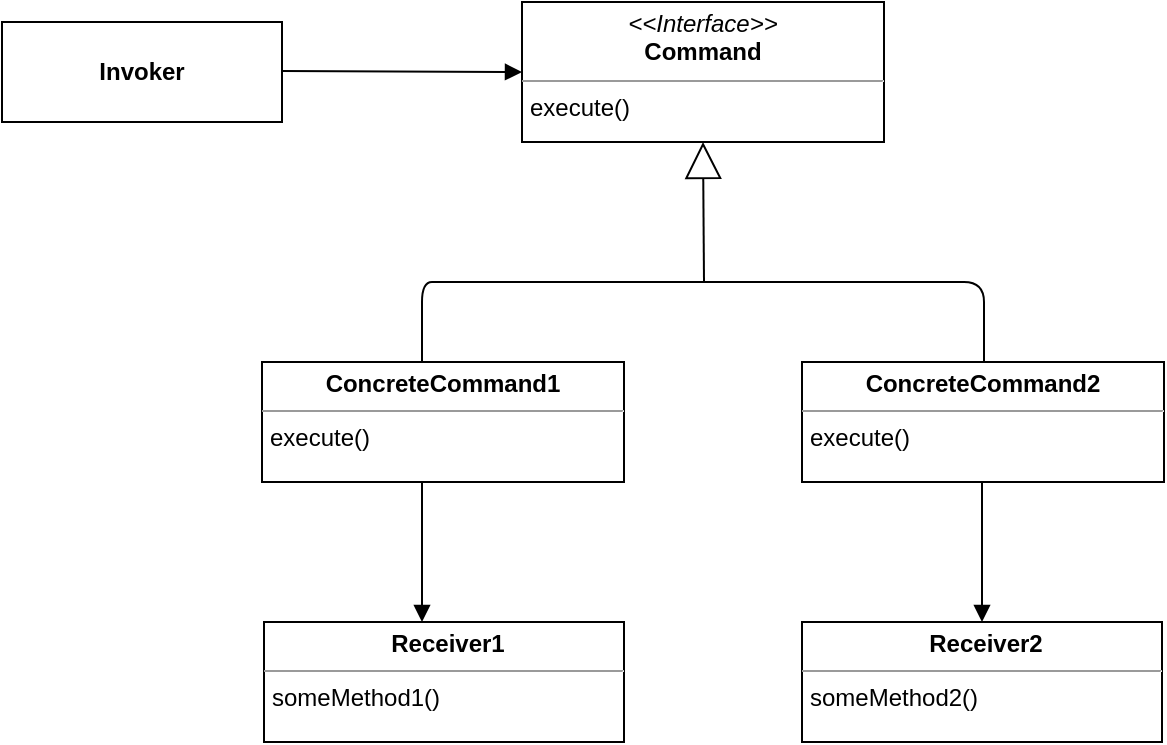<mxfile version="14.6.13" type="device"><diagram id="4tG6zCftHfN8WmQ4c2GN" name="Page-1"><mxGraphModel dx="936" dy="634" grid="1" gridSize="10" guides="1" tooltips="1" connect="1" arrows="1" fold="1" page="1" pageScale="1" pageWidth="827" pageHeight="1169" math="0" shadow="0"><root><mxCell id="0"/><mxCell id="1" parent="0"/><mxCell id="DxUzYm6nzKtMYyMXr8sQ-1" value="&lt;p style=&quot;margin: 0px ; margin-top: 4px ; text-align: center&quot;&gt;&lt;br&gt;&lt;b&gt;Invoker&lt;/b&gt;&lt;/p&gt;" style="verticalAlign=top;align=left;overflow=fill;fontSize=12;fontFamily=Helvetica;html=1;" vertex="1" parent="1"><mxGeometry x="50" y="150" width="140" height="50" as="geometry"/></mxCell><mxCell id="DxUzYm6nzKtMYyMXr8sQ-2" value="&lt;p style=&quot;margin: 0px ; margin-top: 4px ; text-align: center&quot;&gt;&lt;i&gt;&amp;lt;&amp;lt;Interface&amp;gt;&amp;gt;&lt;/i&gt;&lt;br&gt;&lt;b&gt;Command&lt;/b&gt;&lt;/p&gt;&lt;hr size=&quot;1&quot;&gt;&lt;p style=&quot;margin: 0px ; margin-left: 4px&quot;&gt;&lt;/p&gt;&lt;p style=&quot;margin: 0px ; margin-left: 4px&quot;&gt;execute()&lt;br&gt;&lt;/p&gt;" style="verticalAlign=top;align=left;overflow=fill;fontSize=12;fontFamily=Helvetica;html=1;" vertex="1" parent="1"><mxGeometry x="310" y="140" width="181" height="70" as="geometry"/></mxCell><mxCell id="DxUzYm6nzKtMYyMXr8sQ-3" value="&lt;p style=&quot;margin: 0px ; margin-top: 4px ; text-align: center&quot;&gt;&lt;b&gt;ConcreteCommand1&lt;/b&gt;&lt;/p&gt;&lt;hr size=&quot;1&quot;&gt;&lt;p style=&quot;margin: 0px ; margin-left: 4px&quot;&gt;&lt;/p&gt;&lt;p style=&quot;margin: 0px ; margin-left: 4px&quot;&gt;execute()&lt;/p&gt;" style="verticalAlign=top;align=left;overflow=fill;fontSize=12;fontFamily=Helvetica;html=1;" vertex="1" parent="1"><mxGeometry x="180" y="320" width="181" height="60" as="geometry"/></mxCell><mxCell id="DxUzYm6nzKtMYyMXr8sQ-4" value="&lt;p style=&quot;margin: 0px ; margin-top: 4px ; text-align: center&quot;&gt;&lt;/p&gt;&lt;p style=&quot;text-align: center ; margin: 0px 0px 0px 4px&quot;&gt;&lt;b&gt;Receiver1&lt;/b&gt;&lt;/p&gt;&lt;hr size=&quot;1&quot;&gt;&lt;p style=&quot;margin: 0px ; margin-left: 4px&quot;&gt;someMethod1()&lt;/p&gt;" style="verticalAlign=top;align=left;overflow=fill;fontSize=12;fontFamily=Helvetica;html=1;" vertex="1" parent="1"><mxGeometry x="181" y="450" width="180" height="60" as="geometry"/></mxCell><mxCell id="DxUzYm6nzKtMYyMXr8sQ-5" value="&lt;p style=&quot;margin: 0px ; margin-top: 4px ; text-align: center&quot;&gt;&lt;b&gt;ConcreteCommand2&lt;/b&gt;&lt;/p&gt;&lt;hr size=&quot;1&quot;&gt;&lt;p style=&quot;margin: 0px ; margin-left: 4px&quot;&gt;&lt;/p&gt;&lt;p style=&quot;margin: 0px ; margin-left: 4px&quot;&gt;execute()&lt;/p&gt;" style="verticalAlign=top;align=left;overflow=fill;fontSize=12;fontFamily=Helvetica;html=1;" vertex="1" parent="1"><mxGeometry x="450" y="320" width="181" height="60" as="geometry"/></mxCell><mxCell id="DxUzYm6nzKtMYyMXr8sQ-6" value="&lt;p style=&quot;margin: 0px ; margin-top: 4px ; text-align: center&quot;&gt;&lt;/p&gt;&lt;p style=&quot;text-align: center ; margin: 0px 0px 0px 4px&quot;&gt;&lt;b&gt;Receiver2&lt;/b&gt;&lt;/p&gt;&lt;hr size=&quot;1&quot;&gt;&lt;p style=&quot;margin: 0px ; margin-left: 4px&quot;&gt;someMethod2()&lt;/p&gt;" style="verticalAlign=top;align=left;overflow=fill;fontSize=12;fontFamily=Helvetica;html=1;" vertex="1" parent="1"><mxGeometry x="450" y="450" width="180" height="60" as="geometry"/></mxCell><mxCell id="DxUzYm6nzKtMYyMXr8sQ-7" value="" style="endArrow=block;endFill=1;html=1;edgeStyle=orthogonalEdgeStyle;align=left;verticalAlign=top;entryX=0;entryY=0.5;entryDx=0;entryDy=0;" edge="1" parent="1" target="DxUzYm6nzKtMYyMXr8sQ-2"><mxGeometry x="-1" relative="1" as="geometry"><mxPoint x="190" y="174.5" as="sourcePoint"/><mxPoint x="350" y="174.5" as="targetPoint"/></mxGeometry></mxCell><mxCell id="DxUzYm6nzKtMYyMXr8sQ-10" value="" style="endArrow=block;endSize=16;endFill=0;html=1;entryX=0.5;entryY=1;entryDx=0;entryDy=0;rounded=0;jumpStyle=none;startArrow=none;startFill=0;" edge="1" parent="1" target="DxUzYm6nzKtMYyMXr8sQ-2"><mxGeometry width="160" relative="1" as="geometry"><mxPoint x="401" y="280" as="sourcePoint"/><mxPoint x="250" y="290" as="targetPoint"/></mxGeometry></mxCell><mxCell id="DxUzYm6nzKtMYyMXr8sQ-14" value="" style="endArrow=none;html=1;edgeStyle=orthogonalEdgeStyle;" edge="1" parent="1" target="DxUzYm6nzKtMYyMXr8sQ-5"><mxGeometry relative="1" as="geometry"><mxPoint x="520" y="280" as="sourcePoint"/><mxPoint x="540" y="310" as="targetPoint"/><Array as="points"><mxPoint x="541" y="280"/></Array></mxGeometry></mxCell><mxCell id="DxUzYm6nzKtMYyMXr8sQ-17" value="" style="endArrow=none;html=1;edgeStyle=orthogonalEdgeStyle;" edge="1" parent="1"><mxGeometry relative="1" as="geometry"><mxPoint x="270" y="280" as="sourcePoint"/><mxPoint x="520" y="280" as="targetPoint"/></mxGeometry></mxCell><mxCell id="DxUzYm6nzKtMYyMXr8sQ-18" value="" style="endArrow=none;html=1;edgeStyle=orthogonalEdgeStyle;" edge="1" parent="1" source="DxUzYm6nzKtMYyMXr8sQ-3"><mxGeometry relative="1" as="geometry"><mxPoint x="260" y="315" as="sourcePoint"/><mxPoint x="270" y="280" as="targetPoint"/><Array as="points"><mxPoint x="260" y="280"/></Array></mxGeometry></mxCell><mxCell id="DxUzYm6nzKtMYyMXr8sQ-19" value="" style="html=1;verticalAlign=bottom;endArrow=block;entryX=0.5;entryY=0;entryDx=0;entryDy=0;" edge="1" parent="1" target="DxUzYm6nzKtMYyMXr8sQ-6"><mxGeometry width="80" relative="1" as="geometry"><mxPoint x="540" y="380" as="sourcePoint"/><mxPoint x="540" y="430" as="targetPoint"/></mxGeometry></mxCell><mxCell id="DxUzYm6nzKtMYyMXr8sQ-20" value="" style="html=1;verticalAlign=bottom;endArrow=block;" edge="1" parent="1"><mxGeometry width="80" relative="1" as="geometry"><mxPoint x="260" y="380" as="sourcePoint"/><mxPoint x="260" y="450" as="targetPoint"/></mxGeometry></mxCell></root></mxGraphModel></diagram></mxfile>